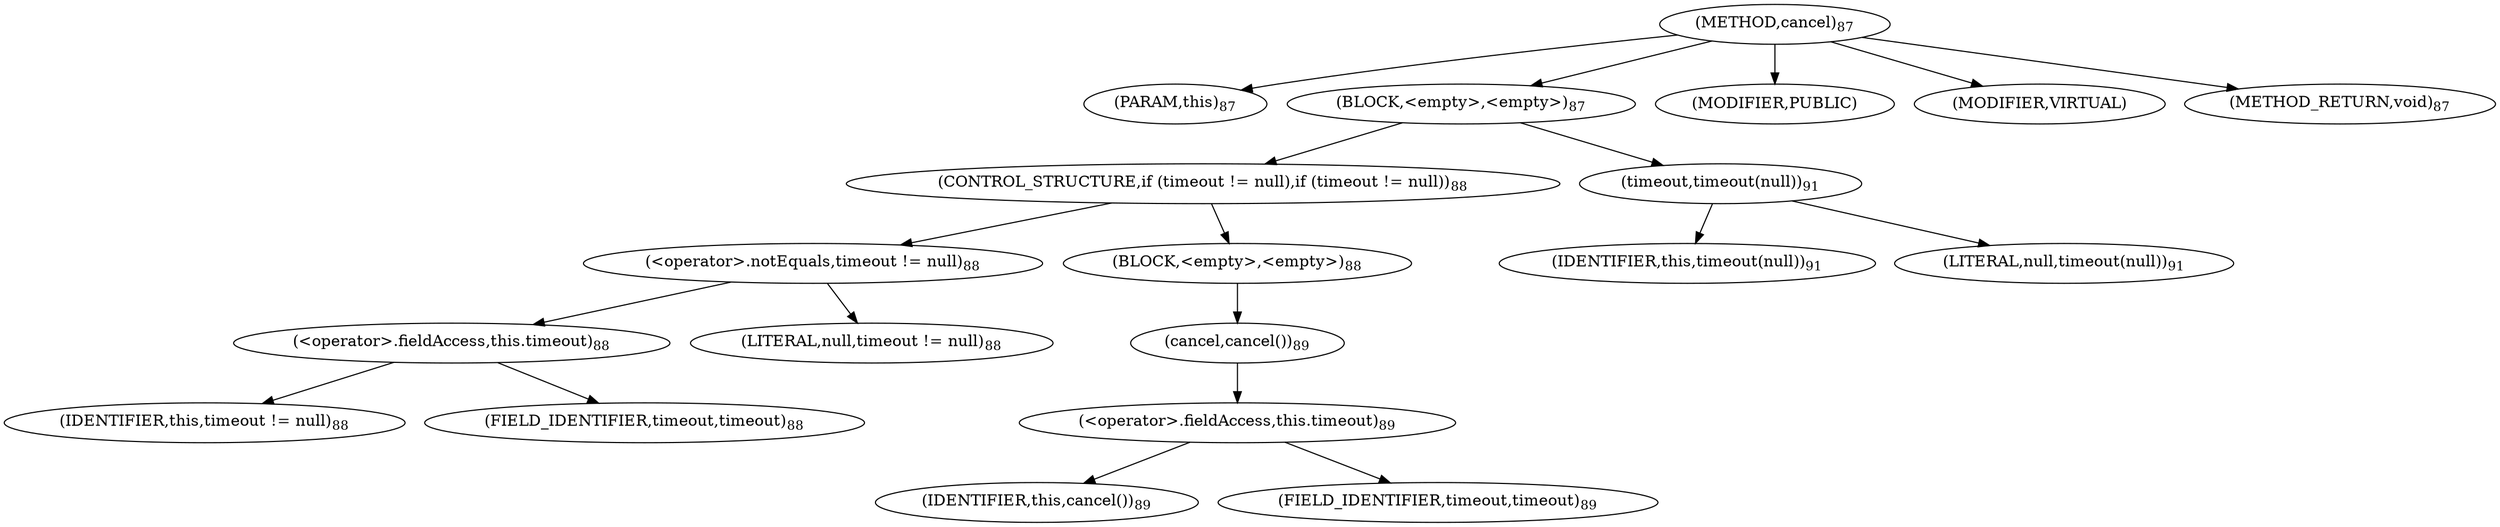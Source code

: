 digraph "cancel" {  
"85" [label = <(METHOD,cancel)<SUB>87</SUB>> ]
"11" [label = <(PARAM,this)<SUB>87</SUB>> ]
"86" [label = <(BLOCK,&lt;empty&gt;,&lt;empty&gt;)<SUB>87</SUB>> ]
"87" [label = <(CONTROL_STRUCTURE,if (timeout != null),if (timeout != null))<SUB>88</SUB>> ]
"88" [label = <(&lt;operator&gt;.notEquals,timeout != null)<SUB>88</SUB>> ]
"89" [label = <(&lt;operator&gt;.fieldAccess,this.timeout)<SUB>88</SUB>> ]
"90" [label = <(IDENTIFIER,this,timeout != null)<SUB>88</SUB>> ]
"91" [label = <(FIELD_IDENTIFIER,timeout,timeout)<SUB>88</SUB>> ]
"92" [label = <(LITERAL,null,timeout != null)<SUB>88</SUB>> ]
"93" [label = <(BLOCK,&lt;empty&gt;,&lt;empty&gt;)<SUB>88</SUB>> ]
"94" [label = <(cancel,cancel())<SUB>89</SUB>> ]
"95" [label = <(&lt;operator&gt;.fieldAccess,this.timeout)<SUB>89</SUB>> ]
"96" [label = <(IDENTIFIER,this,cancel())<SUB>89</SUB>> ]
"97" [label = <(FIELD_IDENTIFIER,timeout,timeout)<SUB>89</SUB>> ]
"98" [label = <(timeout,timeout(null))<SUB>91</SUB>> ]
"10" [label = <(IDENTIFIER,this,timeout(null))<SUB>91</SUB>> ]
"99" [label = <(LITERAL,null,timeout(null))<SUB>91</SUB>> ]
"100" [label = <(MODIFIER,PUBLIC)> ]
"101" [label = <(MODIFIER,VIRTUAL)> ]
"102" [label = <(METHOD_RETURN,void)<SUB>87</SUB>> ]
  "85" -> "11" 
  "85" -> "86" 
  "85" -> "100" 
  "85" -> "101" 
  "85" -> "102" 
  "86" -> "87" 
  "86" -> "98" 
  "87" -> "88" 
  "87" -> "93" 
  "88" -> "89" 
  "88" -> "92" 
  "89" -> "90" 
  "89" -> "91" 
  "93" -> "94" 
  "94" -> "95" 
  "95" -> "96" 
  "95" -> "97" 
  "98" -> "10" 
  "98" -> "99" 
}
